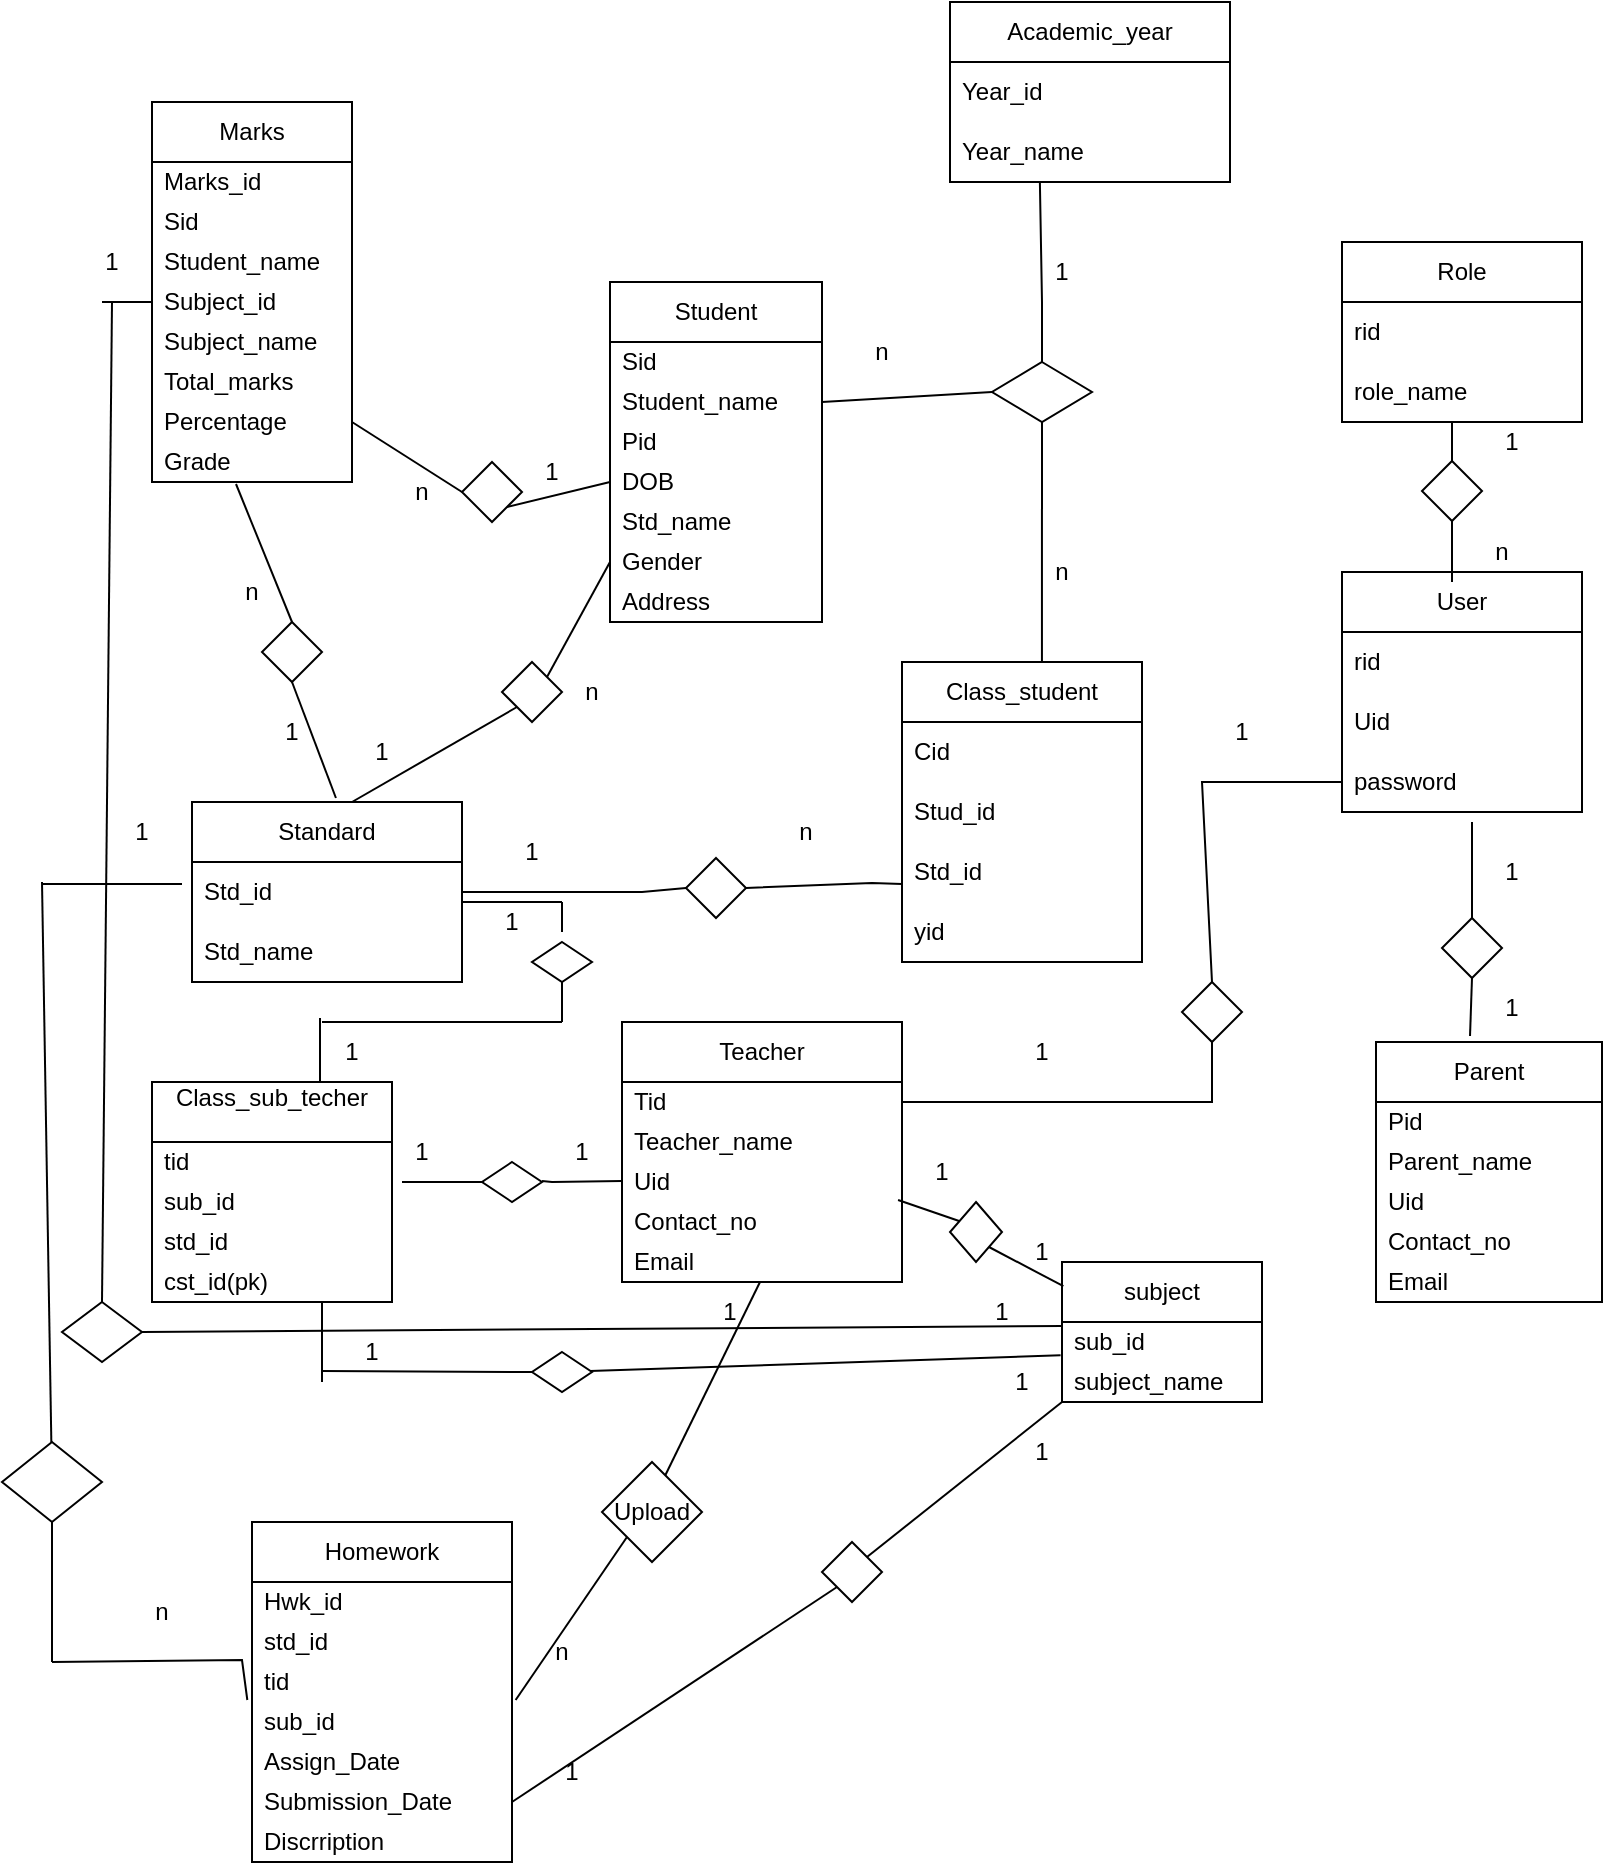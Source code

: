 <mxfile version="24.7.6">
  <diagram name="Page-1" id="x0QRp4DIJdemBc3StU4t">
    <mxGraphModel dx="1067" dy="406" grid="1" gridSize="10" guides="1" tooltips="1" connect="1" arrows="1" fold="1" page="1" pageScale="1" pageWidth="827" pageHeight="1169" math="0" shadow="0">
      <root>
        <mxCell id="0" />
        <mxCell id="1" parent="0" />
        <mxCell id="ZKFe3n1YKYs7lU_j970Y-28" style="edgeStyle=orthogonalEdgeStyle;rounded=0;orthogonalLoop=1;jettySize=auto;html=1;exitX=0;exitY=1;exitDx=0;exitDy=0;entryX=0;entryY=1;entryDx=0;entryDy=0;" parent="1" edge="1">
          <mxGeometry relative="1" as="geometry">
            <mxPoint x="562.5" y="475" as="sourcePoint" />
            <mxPoint x="562.5" y="475" as="targetPoint" />
          </mxGeometry>
        </mxCell>
        <mxCell id="ZKFe3n1YKYs7lU_j970Y-47" value="" style="rhombus;whiteSpace=wrap;html=1;" parent="1" vertex="1">
          <mxGeometry x="230" y="280" width="30" height="30" as="geometry" />
        </mxCell>
        <mxCell id="ZKFe3n1YKYs7lU_j970Y-48" value="" style="endArrow=none;html=1;rounded=0;entryX=1;entryY=1;entryDx=0;entryDy=0;exitX=0;exitY=0.5;exitDx=0;exitDy=0;" parent="1" source="ZKFe3n1YKYs7lU_j970Y-110" target="ZKFe3n1YKYs7lU_j970Y-47" edge="1">
          <mxGeometry width="50" height="50" relative="1" as="geometry">
            <mxPoint x="310" y="300" as="sourcePoint" />
            <mxPoint x="490" y="160" as="targetPoint" />
          </mxGeometry>
        </mxCell>
        <mxCell id="ZKFe3n1YKYs7lU_j970Y-49" value="" style="endArrow=none;html=1;rounded=0;entryX=0;entryY=0.5;entryDx=0;entryDy=0;exitX=1;exitY=0.5;exitDx=0;exitDy=0;" parent="1" source="ZKFe3n1YKYs7lU_j970Y-124" target="ZKFe3n1YKYs7lU_j970Y-47" edge="1">
          <mxGeometry width="50" height="50" relative="1" as="geometry">
            <mxPoint x="180" y="300" as="sourcePoint" />
            <mxPoint x="290" y="315" as="targetPoint" />
          </mxGeometry>
        </mxCell>
        <mxCell id="ZKFe3n1YKYs7lU_j970Y-50" value="" style="rhombus;whiteSpace=wrap;html=1;" parent="1" vertex="1">
          <mxGeometry x="250" y="380" width="30" height="30" as="geometry" />
        </mxCell>
        <mxCell id="ZKFe3n1YKYs7lU_j970Y-51" value="" style="rhombus;whiteSpace=wrap;html=1;" parent="1" vertex="1">
          <mxGeometry x="130" y="360" width="30" height="30" as="geometry" />
        </mxCell>
        <mxCell id="ZKFe3n1YKYs7lU_j970Y-52" value="" style="endArrow=none;html=1;rounded=0;entryX=0;entryY=0.5;entryDx=0;entryDy=0;exitX=1;exitY=0;exitDx=0;exitDy=0;" parent="1" source="ZKFe3n1YKYs7lU_j970Y-50" target="ZKFe3n1YKYs7lU_j970Y-112" edge="1">
          <mxGeometry width="50" height="50" relative="1" as="geometry">
            <mxPoint x="440" y="400" as="sourcePoint" />
            <mxPoint x="350" y="365" as="targetPoint" />
          </mxGeometry>
        </mxCell>
        <mxCell id="ZKFe3n1YKYs7lU_j970Y-53" value="" style="endArrow=none;html=1;rounded=0;entryX=0;entryY=1;entryDx=0;entryDy=0;exitX=0.5;exitY=0;exitDx=0;exitDy=0;" parent="1" target="ZKFe3n1YKYs7lU_j970Y-50" edge="1">
          <mxGeometry width="50" height="50" relative="1" as="geometry">
            <mxPoint x="175" y="450" as="sourcePoint" />
            <mxPoint x="490" y="350" as="targetPoint" />
          </mxGeometry>
        </mxCell>
        <mxCell id="ZKFe3n1YKYs7lU_j970Y-54" value="" style="endArrow=none;html=1;rounded=0;entryX=0.5;entryY=1;entryDx=0;entryDy=0;exitX=0.427;exitY=-0.04;exitDx=0;exitDy=0;exitPerimeter=0;" parent="1" target="ZKFe3n1YKYs7lU_j970Y-51" edge="1">
          <mxGeometry width="50" height="50" relative="1" as="geometry">
            <mxPoint x="166.97" y="448" as="sourcePoint" />
            <mxPoint x="150" y="395" as="targetPoint" />
          </mxGeometry>
        </mxCell>
        <mxCell id="ZKFe3n1YKYs7lU_j970Y-55" value="" style="endArrow=none;html=1;rounded=0;entryX=0.42;entryY=1.05;entryDx=0;entryDy=0;exitX=0.5;exitY=0;exitDx=0;exitDy=0;entryPerimeter=0;" parent="1" source="ZKFe3n1YKYs7lU_j970Y-51" target="ZKFe3n1YKYs7lU_j970Y-125" edge="1">
          <mxGeometry width="50" height="50" relative="1" as="geometry">
            <mxPoint x="440" y="400" as="sourcePoint" />
            <mxPoint x="125" y="320" as="targetPoint" />
          </mxGeometry>
        </mxCell>
        <mxCell id="ZKFe3n1YKYs7lU_j970Y-56" value="" style="rhombus;whiteSpace=wrap;html=1;" parent="1" vertex="1">
          <mxGeometry x="30" y="700" width="40" height="30" as="geometry" />
        </mxCell>
        <mxCell id="ZKFe3n1YKYs7lU_j970Y-57" value="" style="endArrow=none;html=1;rounded=0;exitX=1;exitY=0.5;exitDx=0;exitDy=0;entryX=0;entryY=0.1;entryDx=0;entryDy=0;entryPerimeter=0;" parent="1" source="ZKFe3n1YKYs7lU_j970Y-56" edge="1">
          <mxGeometry width="50" height="50" relative="1" as="geometry">
            <mxPoint x="440" y="680" as="sourcePoint" />
            <mxPoint x="530" y="712" as="targetPoint" />
          </mxGeometry>
        </mxCell>
        <mxCell id="ZKFe3n1YKYs7lU_j970Y-58" value="" style="endArrow=none;html=1;rounded=0;exitX=0.5;exitY=0;exitDx=0;exitDy=0;" parent="1" source="ZKFe3n1YKYs7lU_j970Y-56" edge="1">
          <mxGeometry width="50" height="50" relative="1" as="geometry">
            <mxPoint x="60" y="730" as="sourcePoint" />
            <mxPoint x="55" y="200" as="targetPoint" />
          </mxGeometry>
        </mxCell>
        <mxCell id="ZKFe3n1YKYs7lU_j970Y-60" value="1" style="text;html=1;align=center;verticalAlign=middle;whiteSpace=wrap;rounded=0;" parent="1" vertex="1">
          <mxGeometry x="260" y="270" width="30" height="30" as="geometry" />
        </mxCell>
        <mxCell id="ZKFe3n1YKYs7lU_j970Y-63" value="n" style="text;html=1;align=center;verticalAlign=middle;whiteSpace=wrap;rounded=0;" parent="1" vertex="1">
          <mxGeometry x="180" y="280" width="60" height="30" as="geometry" />
        </mxCell>
        <mxCell id="ZKFe3n1YKYs7lU_j970Y-64" value="1" style="text;html=1;align=center;verticalAlign=middle;whiteSpace=wrap;rounded=0;" parent="1" vertex="1">
          <mxGeometry x="160" y="410" width="60" height="30" as="geometry" />
        </mxCell>
        <mxCell id="ZKFe3n1YKYs7lU_j970Y-65" value="n" style="text;html=1;align=center;verticalAlign=middle;whiteSpace=wrap;rounded=0;" parent="1" vertex="1">
          <mxGeometry x="265" y="380" width="60" height="30" as="geometry" />
        </mxCell>
        <mxCell id="ZKFe3n1YKYs7lU_j970Y-66" value="1" style="text;html=1;align=center;verticalAlign=middle;whiteSpace=wrap;rounded=0;" parent="1" vertex="1">
          <mxGeometry x="115" y="400" width="60" height="30" as="geometry" />
        </mxCell>
        <mxCell id="ZKFe3n1YKYs7lU_j970Y-68" value="n" style="text;html=1;align=center;verticalAlign=middle;whiteSpace=wrap;rounded=0;" parent="1" vertex="1">
          <mxGeometry x="95" y="330" width="60" height="30" as="geometry" />
        </mxCell>
        <mxCell id="ZKFe3n1YKYs7lU_j970Y-69" value="1" style="text;html=1;align=center;verticalAlign=middle;whiteSpace=wrap;rounded=0;" parent="1" vertex="1">
          <mxGeometry x="470" y="690" width="60" height="30" as="geometry" />
        </mxCell>
        <mxCell id="ZKFe3n1YKYs7lU_j970Y-70" value="1" style="text;html=1;align=center;verticalAlign=middle;whiteSpace=wrap;rounded=0;" parent="1" vertex="1">
          <mxGeometry x="40" y="170" width="30" height="20" as="geometry" />
        </mxCell>
        <mxCell id="ZKFe3n1YKYs7lU_j970Y-74" value="subject" style="swimlane;fontStyle=0;childLayout=stackLayout;horizontal=1;startSize=30;horizontalStack=0;resizeParent=1;resizeParentMax=0;resizeLast=0;collapsible=1;marginBottom=0;whiteSpace=wrap;html=1;" parent="1" vertex="1">
          <mxGeometry x="530" y="680" width="100" height="70" as="geometry" />
        </mxCell>
        <mxCell id="ZKFe3n1YKYs7lU_j970Y-75" value="sub_id" style="text;strokeColor=none;fillColor=none;align=left;verticalAlign=middle;spacingLeft=4;spacingRight=4;overflow=hidden;points=[[0,0.5],[1,0.5]];portConstraint=eastwest;rotatable=0;whiteSpace=wrap;html=1;" parent="ZKFe3n1YKYs7lU_j970Y-74" vertex="1">
          <mxGeometry y="30" width="100" height="20" as="geometry" />
        </mxCell>
        <mxCell id="ZKFe3n1YKYs7lU_j970Y-76" value="subject_name" style="text;strokeColor=none;fillColor=none;align=left;verticalAlign=middle;spacingLeft=4;spacingRight=4;overflow=hidden;points=[[0,0.5],[1,0.5]];portConstraint=eastwest;rotatable=0;whiteSpace=wrap;html=1;" parent="ZKFe3n1YKYs7lU_j970Y-74" vertex="1">
          <mxGeometry y="50" width="100" height="20" as="geometry" />
        </mxCell>
        <object label="Parent" Contact_no="" Email="" id="ZKFe3n1YKYs7lU_j970Y-78">
          <mxCell style="swimlane;fontStyle=0;childLayout=stackLayout;horizontal=1;startSize=30;horizontalStack=0;resizeParent=1;resizeParentMax=0;resizeLast=0;collapsible=1;marginBottom=0;whiteSpace=wrap;html=1;" parent="1" vertex="1">
            <mxGeometry x="687" y="570" width="113" height="130" as="geometry">
              <mxRectangle x="687" y="570" width="80" height="30" as="alternateBounds" />
            </mxGeometry>
          </mxCell>
        </object>
        <mxCell id="ZKFe3n1YKYs7lU_j970Y-79" value="Pid" style="text;strokeColor=none;fillColor=none;align=left;verticalAlign=middle;spacingLeft=4;spacingRight=4;overflow=hidden;points=[[0,0.5],[1,0.5]];portConstraint=eastwest;rotatable=0;whiteSpace=wrap;html=1;" parent="ZKFe3n1YKYs7lU_j970Y-78" vertex="1">
          <mxGeometry y="30" width="113" height="20" as="geometry" />
        </mxCell>
        <mxCell id="ZKFe3n1YKYs7lU_j970Y-80" value="Parent_name" style="text;strokeColor=none;fillColor=none;align=left;verticalAlign=middle;spacingLeft=4;spacingRight=4;overflow=hidden;points=[[0,0.5],[1,0.5]];portConstraint=eastwest;rotatable=0;whiteSpace=wrap;html=1;" parent="ZKFe3n1YKYs7lU_j970Y-78" vertex="1">
          <mxGeometry y="50" width="113" height="20" as="geometry" />
        </mxCell>
        <object label="Uid" Email="Email" id="ZKFe3n1YKYs7lU_j970Y-81">
          <mxCell style="text;strokeColor=none;fillColor=none;align=left;verticalAlign=middle;spacingLeft=4;spacingRight=4;overflow=hidden;points=[[0,0.5],[1,0.5]];portConstraint=eastwest;rotatable=0;whiteSpace=wrap;html=1;" parent="ZKFe3n1YKYs7lU_j970Y-78" vertex="1">
            <mxGeometry y="70" width="113" height="20" as="geometry" />
          </mxCell>
        </object>
        <object label="Contact_no" Email="Email" id="ZKFe3n1YKYs7lU_j970Y-82">
          <mxCell style="text;strokeColor=none;fillColor=none;align=left;verticalAlign=middle;spacingLeft=4;spacingRight=4;overflow=hidden;points=[[0,0.5],[1,0.5]];portConstraint=eastwest;rotatable=0;whiteSpace=wrap;html=1;" parent="ZKFe3n1YKYs7lU_j970Y-78" vertex="1">
            <mxGeometry y="90" width="113" height="20" as="geometry" />
          </mxCell>
        </object>
        <object label="Email" Email="Email" id="ZKFe3n1YKYs7lU_j970Y-88">
          <mxCell style="text;strokeColor=none;fillColor=none;align=left;verticalAlign=middle;spacingLeft=4;spacingRight=4;overflow=hidden;points=[[0,0.5],[1,0.5]];portConstraint=eastwest;rotatable=0;whiteSpace=wrap;html=1;" parent="ZKFe3n1YKYs7lU_j970Y-78" vertex="1">
            <mxGeometry y="110" width="113" height="20" as="geometry" />
          </mxCell>
        </object>
        <mxCell id="ZKFe3n1YKYs7lU_j970Y-89" value="Teacher" style="swimlane;fontStyle=0;childLayout=stackLayout;horizontal=1;startSize=30;horizontalStack=0;resizeParent=1;resizeParentMax=0;resizeLast=0;collapsible=1;marginBottom=0;whiteSpace=wrap;html=1;" parent="1" vertex="1">
          <mxGeometry x="310" y="560" width="140" height="130" as="geometry" />
        </mxCell>
        <mxCell id="ZKFe3n1YKYs7lU_j970Y-90" value="Tid" style="text;strokeColor=none;fillColor=none;align=left;verticalAlign=middle;spacingLeft=4;spacingRight=4;overflow=hidden;points=[[0,0.5],[1,0.5]];portConstraint=eastwest;rotatable=0;whiteSpace=wrap;html=1;" parent="ZKFe3n1YKYs7lU_j970Y-89" vertex="1">
          <mxGeometry y="30" width="140" height="20" as="geometry" />
        </mxCell>
        <mxCell id="ZKFe3n1YKYs7lU_j970Y-93" value="Teacher_name" style="text;strokeColor=none;fillColor=none;align=left;verticalAlign=middle;spacingLeft=4;spacingRight=4;overflow=hidden;points=[[0,0.5],[1,0.5]];portConstraint=eastwest;rotatable=0;whiteSpace=wrap;html=1;" parent="ZKFe3n1YKYs7lU_j970Y-89" vertex="1">
          <mxGeometry y="50" width="140" height="20" as="geometry" />
        </mxCell>
        <mxCell id="ZKFe3n1YKYs7lU_j970Y-94" value="Uid" style="text;strokeColor=none;fillColor=none;align=left;verticalAlign=middle;spacingLeft=4;spacingRight=4;overflow=hidden;points=[[0,0.5],[1,0.5]];portConstraint=eastwest;rotatable=0;whiteSpace=wrap;html=1;" parent="ZKFe3n1YKYs7lU_j970Y-89" vertex="1">
          <mxGeometry y="70" width="140" height="20" as="geometry" />
        </mxCell>
        <mxCell id="ZKFe3n1YKYs7lU_j970Y-96" value="Contact_no" style="text;strokeColor=none;fillColor=none;align=left;verticalAlign=middle;spacingLeft=4;spacingRight=4;overflow=hidden;points=[[0,0.5],[1,0.5]];portConstraint=eastwest;rotatable=0;whiteSpace=wrap;html=1;" parent="ZKFe3n1YKYs7lU_j970Y-89" vertex="1">
          <mxGeometry y="90" width="140" height="20" as="geometry" />
        </mxCell>
        <mxCell id="ZKFe3n1YKYs7lU_j970Y-97" value="Email" style="text;strokeColor=none;fillColor=none;align=left;verticalAlign=middle;spacingLeft=4;spacingRight=4;overflow=hidden;points=[[0,0.5],[1,0.5]];portConstraint=eastwest;rotatable=0;whiteSpace=wrap;html=1;" parent="ZKFe3n1YKYs7lU_j970Y-89" vertex="1">
          <mxGeometry y="110" width="140" height="20" as="geometry" />
        </mxCell>
        <mxCell id="ZKFe3n1YKYs7lU_j970Y-98" value="Standard" style="swimlane;fontStyle=0;childLayout=stackLayout;horizontal=1;startSize=30;horizontalStack=0;resizeParent=1;resizeParentMax=0;resizeLast=0;collapsible=1;marginBottom=0;whiteSpace=wrap;html=1;" parent="1" vertex="1">
          <mxGeometry x="95" y="450" width="135" height="90" as="geometry" />
        </mxCell>
        <mxCell id="ZKFe3n1YKYs7lU_j970Y-99" value="Std_id" style="text;strokeColor=none;fillColor=none;align=left;verticalAlign=middle;spacingLeft=4;spacingRight=4;overflow=hidden;points=[[0,0.5],[1,0.5]];portConstraint=eastwest;rotatable=0;whiteSpace=wrap;html=1;" parent="ZKFe3n1YKYs7lU_j970Y-98" vertex="1">
          <mxGeometry y="30" width="135" height="30" as="geometry" />
        </mxCell>
        <mxCell id="1aHiVyDXbqrg3CbOcJVd-1" value="Std_name" style="text;strokeColor=none;fillColor=none;align=left;verticalAlign=middle;spacingLeft=4;spacingRight=4;overflow=hidden;points=[[0,0.5],[1,0.5]];portConstraint=eastwest;rotatable=0;whiteSpace=wrap;html=1;" parent="ZKFe3n1YKYs7lU_j970Y-98" vertex="1">
          <mxGeometry y="60" width="135" height="30" as="geometry" />
        </mxCell>
        <mxCell id="ZKFe3n1YKYs7lU_j970Y-102" value="Student" style="swimlane;fontStyle=0;childLayout=stackLayout;horizontal=1;startSize=30;horizontalStack=0;resizeParent=1;resizeParentMax=0;resizeLast=0;collapsible=1;marginBottom=0;whiteSpace=wrap;html=1;" parent="1" vertex="1">
          <mxGeometry x="304" y="190" width="106" height="170" as="geometry">
            <mxRectangle x="334" y="190" width="80" height="30" as="alternateBounds" />
          </mxGeometry>
        </mxCell>
        <mxCell id="ZKFe3n1YKYs7lU_j970Y-103" value="Sid" style="text;strokeColor=none;fillColor=none;align=left;verticalAlign=middle;spacingLeft=4;spacingRight=4;overflow=hidden;points=[[0,0.5],[1,0.5]];portConstraint=eastwest;rotatable=0;whiteSpace=wrap;html=1;" parent="ZKFe3n1YKYs7lU_j970Y-102" vertex="1">
          <mxGeometry y="30" width="106" height="20" as="geometry" />
        </mxCell>
        <mxCell id="ZKFe3n1YKYs7lU_j970Y-104" value="Student_name" style="text;strokeColor=none;fillColor=none;align=left;verticalAlign=middle;spacingLeft=4;spacingRight=4;overflow=hidden;points=[[0,0.5],[1,0.5]];portConstraint=eastwest;rotatable=0;whiteSpace=wrap;html=1;" parent="ZKFe3n1YKYs7lU_j970Y-102" vertex="1">
          <mxGeometry y="50" width="106" height="20" as="geometry" />
        </mxCell>
        <mxCell id="ZKFe3n1YKYs7lU_j970Y-105" value="Pid" style="text;strokeColor=none;fillColor=none;align=left;verticalAlign=middle;spacingLeft=4;spacingRight=4;overflow=hidden;points=[[0,0.5],[1,0.5]];portConstraint=eastwest;rotatable=0;whiteSpace=wrap;html=1;" parent="ZKFe3n1YKYs7lU_j970Y-102" vertex="1">
          <mxGeometry y="70" width="106" height="20" as="geometry" />
        </mxCell>
        <mxCell id="ZKFe3n1YKYs7lU_j970Y-110" value="DOB" style="text;strokeColor=none;fillColor=none;align=left;verticalAlign=middle;spacingLeft=4;spacingRight=4;overflow=hidden;points=[[0,0.5],[1,0.5]];portConstraint=eastwest;rotatable=0;whiteSpace=wrap;html=1;" parent="ZKFe3n1YKYs7lU_j970Y-102" vertex="1">
          <mxGeometry y="90" width="106" height="20" as="geometry" />
        </mxCell>
        <mxCell id="ZKFe3n1YKYs7lU_j970Y-111" value="Std_name" style="text;strokeColor=none;fillColor=none;align=left;verticalAlign=middle;spacingLeft=4;spacingRight=4;overflow=hidden;points=[[0,0.5],[1,0.5]];portConstraint=eastwest;rotatable=0;whiteSpace=wrap;html=1;" parent="ZKFe3n1YKYs7lU_j970Y-102" vertex="1">
          <mxGeometry y="110" width="106" height="20" as="geometry" />
        </mxCell>
        <mxCell id="ZKFe3n1YKYs7lU_j970Y-112" value="Gender" style="text;strokeColor=none;fillColor=none;align=left;verticalAlign=middle;spacingLeft=4;spacingRight=4;overflow=hidden;points=[[0,0.5],[1,0.5]];portConstraint=eastwest;rotatable=0;whiteSpace=wrap;html=1;" parent="ZKFe3n1YKYs7lU_j970Y-102" vertex="1">
          <mxGeometry y="130" width="106" height="20" as="geometry" />
        </mxCell>
        <mxCell id="ZKFe3n1YKYs7lU_j970Y-113" value="Address" style="text;strokeColor=none;fillColor=none;align=left;verticalAlign=middle;spacingLeft=4;spacingRight=4;overflow=hidden;points=[[0,0.5],[1,0.5]];portConstraint=eastwest;rotatable=0;whiteSpace=wrap;html=1;" parent="ZKFe3n1YKYs7lU_j970Y-102" vertex="1">
          <mxGeometry y="150" width="106" height="20" as="geometry" />
        </mxCell>
        <mxCell id="ZKFe3n1YKYs7lU_j970Y-117" value="Marks" style="swimlane;fontStyle=0;childLayout=stackLayout;horizontal=1;startSize=30;horizontalStack=0;resizeParent=1;resizeParentMax=0;resizeLast=0;collapsible=1;marginBottom=0;whiteSpace=wrap;html=1;" parent="1" vertex="1">
          <mxGeometry x="75" y="100" width="100" height="190" as="geometry" />
        </mxCell>
        <mxCell id="ZKFe3n1YKYs7lU_j970Y-126" value="Marks_id" style="text;strokeColor=none;fillColor=none;align=left;verticalAlign=middle;spacingLeft=4;spacingRight=4;overflow=hidden;points=[[0,0.5],[1,0.5]];portConstraint=eastwest;rotatable=0;whiteSpace=wrap;html=1;" parent="ZKFe3n1YKYs7lU_j970Y-117" vertex="1">
          <mxGeometry y="30" width="100" height="20" as="geometry" />
        </mxCell>
        <mxCell id="ZKFe3n1YKYs7lU_j970Y-119" value="Sid" style="text;strokeColor=none;fillColor=none;align=left;verticalAlign=middle;spacingLeft=4;spacingRight=4;overflow=hidden;points=[[0,0.5],[1,0.5]];portConstraint=eastwest;rotatable=0;whiteSpace=wrap;html=1;" parent="ZKFe3n1YKYs7lU_j970Y-117" vertex="1">
          <mxGeometry y="50" width="100" height="20" as="geometry" />
        </mxCell>
        <mxCell id="ZKFe3n1YKYs7lU_j970Y-120" value="Student_name" style="text;strokeColor=none;fillColor=none;align=left;verticalAlign=middle;spacingLeft=4;spacingRight=4;overflow=hidden;points=[[0,0.5],[1,0.5]];portConstraint=eastwest;rotatable=0;whiteSpace=wrap;html=1;" parent="ZKFe3n1YKYs7lU_j970Y-117" vertex="1">
          <mxGeometry y="70" width="100" height="20" as="geometry" />
        </mxCell>
        <mxCell id="ZKFe3n1YKYs7lU_j970Y-121" value="Subject_id" style="text;strokeColor=none;fillColor=none;align=left;verticalAlign=middle;spacingLeft=4;spacingRight=4;overflow=hidden;points=[[0,0.5],[1,0.5]];portConstraint=eastwest;rotatable=0;whiteSpace=wrap;html=1;" parent="ZKFe3n1YKYs7lU_j970Y-117" vertex="1">
          <mxGeometry y="90" width="100" height="20" as="geometry" />
        </mxCell>
        <mxCell id="ZKFe3n1YKYs7lU_j970Y-122" value="Subject_name" style="text;strokeColor=none;fillColor=none;align=left;verticalAlign=middle;spacingLeft=4;spacingRight=4;overflow=hidden;points=[[0,0.5],[1,0.5]];portConstraint=eastwest;rotatable=0;whiteSpace=wrap;html=1;" parent="ZKFe3n1YKYs7lU_j970Y-117" vertex="1">
          <mxGeometry y="110" width="100" height="20" as="geometry" />
        </mxCell>
        <mxCell id="ZKFe3n1YKYs7lU_j970Y-123" value="Total_marks" style="text;strokeColor=none;fillColor=none;align=left;verticalAlign=middle;spacingLeft=4;spacingRight=4;overflow=hidden;points=[[0,0.5],[1,0.5]];portConstraint=eastwest;rotatable=0;whiteSpace=wrap;html=1;" parent="ZKFe3n1YKYs7lU_j970Y-117" vertex="1">
          <mxGeometry y="130" width="100" height="20" as="geometry" />
        </mxCell>
        <mxCell id="ZKFe3n1YKYs7lU_j970Y-124" value="Percentage" style="text;strokeColor=none;fillColor=none;align=left;verticalAlign=middle;spacingLeft=4;spacingRight=4;overflow=hidden;points=[[0,0.5],[1,0.5]];portConstraint=eastwest;rotatable=0;whiteSpace=wrap;html=1;" parent="ZKFe3n1YKYs7lU_j970Y-117" vertex="1">
          <mxGeometry y="150" width="100" height="20" as="geometry" />
        </mxCell>
        <mxCell id="ZKFe3n1YKYs7lU_j970Y-125" value="Grade" style="text;strokeColor=none;fillColor=none;align=left;verticalAlign=middle;spacingLeft=4;spacingRight=4;overflow=hidden;points=[[0,0.5],[1,0.5]];portConstraint=eastwest;rotatable=0;whiteSpace=wrap;html=1;" parent="ZKFe3n1YKYs7lU_j970Y-117" vertex="1">
          <mxGeometry y="170" width="100" height="20" as="geometry" />
        </mxCell>
        <mxCell id="ZKFe3n1YKYs7lU_j970Y-130" value="" style="endArrow=none;html=1;rounded=0;entryX=0;entryY=0.5;entryDx=0;entryDy=0;" parent="1" target="ZKFe3n1YKYs7lU_j970Y-121" edge="1">
          <mxGeometry width="50" height="50" relative="1" as="geometry">
            <mxPoint x="50" y="200" as="sourcePoint" />
            <mxPoint x="75" y="195" as="targetPoint" />
          </mxGeometry>
        </mxCell>
        <mxCell id="ZKFe3n1YKYs7lU_j970Y-131" value="Class_sub_techer&lt;div&gt;&lt;br&gt;&lt;/div&gt;" style="swimlane;fontStyle=0;childLayout=stackLayout;horizontal=1;startSize=30;horizontalStack=0;resizeParent=1;resizeParentMax=0;resizeLast=0;collapsible=1;marginBottom=0;whiteSpace=wrap;html=1;" parent="1" vertex="1">
          <mxGeometry x="75" y="590" width="120" height="110" as="geometry" />
        </mxCell>
        <mxCell id="ZKFe3n1YKYs7lU_j970Y-132" value="tid" style="text;strokeColor=none;fillColor=none;align=left;verticalAlign=middle;spacingLeft=4;spacingRight=4;overflow=hidden;points=[[0,0.5],[1,0.5]];portConstraint=eastwest;rotatable=0;whiteSpace=wrap;html=1;" parent="ZKFe3n1YKYs7lU_j970Y-131" vertex="1">
          <mxGeometry y="30" width="120" height="20" as="geometry" />
        </mxCell>
        <mxCell id="ZKFe3n1YKYs7lU_j970Y-133" value="sub_id" style="text;strokeColor=none;fillColor=none;align=left;verticalAlign=middle;spacingLeft=4;spacingRight=4;overflow=hidden;points=[[0,0.5],[1,0.5]];portConstraint=eastwest;rotatable=0;whiteSpace=wrap;html=1;" parent="ZKFe3n1YKYs7lU_j970Y-131" vertex="1">
          <mxGeometry y="50" width="120" height="20" as="geometry" />
        </mxCell>
        <mxCell id="ZKFe3n1YKYs7lU_j970Y-134" value="std_id" style="text;strokeColor=none;fillColor=none;align=left;verticalAlign=middle;spacingLeft=4;spacingRight=4;overflow=hidden;points=[[0,0.5],[1,0.5]];portConstraint=eastwest;rotatable=0;whiteSpace=wrap;html=1;" parent="ZKFe3n1YKYs7lU_j970Y-131" vertex="1">
          <mxGeometry y="70" width="120" height="20" as="geometry" />
        </mxCell>
        <mxCell id="1aHiVyDXbqrg3CbOcJVd-38" value="cst_id(pk)" style="text;strokeColor=none;fillColor=none;align=left;verticalAlign=middle;spacingLeft=4;spacingRight=4;overflow=hidden;points=[[0,0.5],[1,0.5]];portConstraint=eastwest;rotatable=0;whiteSpace=wrap;html=1;" parent="ZKFe3n1YKYs7lU_j970Y-131" vertex="1">
          <mxGeometry y="90" width="120" height="20" as="geometry" />
        </mxCell>
        <mxCell id="ZKFe3n1YKYs7lU_j970Y-140" value="" style="rhombus;whiteSpace=wrap;html=1;" parent="1" vertex="1">
          <mxGeometry x="265" y="520" width="30" height="20" as="geometry" />
        </mxCell>
        <mxCell id="ZKFe3n1YKYs7lU_j970Y-142" value="" style="endArrow=none;html=1;rounded=0;entryX=0.457;entryY=1.1;entryDx=0;entryDy=0;entryPerimeter=0;exitX=0.7;exitY=0;exitDx=0;exitDy=0;exitPerimeter=0;" parent="1" source="ZKFe3n1YKYs7lU_j970Y-131" edge="1">
          <mxGeometry width="50" height="50" relative="1" as="geometry">
            <mxPoint x="159" y="585" as="sourcePoint" />
            <mxPoint x="159" y="558" as="targetPoint" />
          </mxGeometry>
        </mxCell>
        <mxCell id="ZKFe3n1YKYs7lU_j970Y-143" value="" style="endArrow=none;html=1;rounded=0;" parent="1" edge="1">
          <mxGeometry width="50" height="50" relative="1" as="geometry">
            <mxPoint x="200" y="640" as="sourcePoint" />
            <mxPoint x="240" y="640" as="targetPoint" />
          </mxGeometry>
        </mxCell>
        <mxCell id="ZKFe3n1YKYs7lU_j970Y-144" value="" style="rhombus;whiteSpace=wrap;html=1;" parent="1" vertex="1">
          <mxGeometry x="240" y="630" width="30" height="20" as="geometry" />
        </mxCell>
        <mxCell id="ZKFe3n1YKYs7lU_j970Y-145" value="" style="endArrow=none;html=1;rounded=0;" parent="1" edge="1">
          <mxGeometry width="50" height="50" relative="1" as="geometry">
            <mxPoint x="270" y="639.5" as="sourcePoint" />
            <mxPoint x="310" y="639.5" as="targetPoint" />
            <Array as="points">
              <mxPoint x="275" y="640" />
            </Array>
          </mxGeometry>
        </mxCell>
        <mxCell id="ZKFe3n1YKYs7lU_j970Y-146" value="" style="endArrow=none;html=1;rounded=0;" parent="1" edge="1">
          <mxGeometry width="50" height="50" relative="1" as="geometry">
            <mxPoint x="160" y="700" as="sourcePoint" />
            <mxPoint x="160" y="740" as="targetPoint" />
          </mxGeometry>
        </mxCell>
        <mxCell id="ZKFe3n1YKYs7lU_j970Y-147" value="" style="rhombus;whiteSpace=wrap;html=1;" parent="1" vertex="1">
          <mxGeometry x="265" y="725" width="30" height="20" as="geometry" />
        </mxCell>
        <mxCell id="ZKFe3n1YKYs7lU_j970Y-149" value="" style="endArrow=none;html=1;rounded=0;entryX=0;entryY=0.5;entryDx=0;entryDy=0;" parent="1" target="ZKFe3n1YKYs7lU_j970Y-147" edge="1">
          <mxGeometry width="50" height="50" relative="1" as="geometry">
            <mxPoint x="160" y="734.5" as="sourcePoint" />
            <mxPoint x="200" y="734.5" as="targetPoint" />
          </mxGeometry>
        </mxCell>
        <mxCell id="ZKFe3n1YKYs7lU_j970Y-150" value="" style="endArrow=none;html=1;rounded=0;entryX=-0.007;entryY=0.833;entryDx=0;entryDy=0;entryPerimeter=0;" parent="1" edge="1">
          <mxGeometry width="50" height="50" relative="1" as="geometry">
            <mxPoint x="294" y="734.5" as="sourcePoint" />
            <mxPoint x="529.3" y="726.66" as="targetPoint" />
            <Array as="points" />
          </mxGeometry>
        </mxCell>
        <mxCell id="ZKFe3n1YKYs7lU_j970Y-152" value="1" style="text;html=1;align=center;verticalAlign=middle;whiteSpace=wrap;rounded=0;" parent="1" vertex="1">
          <mxGeometry x="480" y="725" width="60" height="30" as="geometry" />
        </mxCell>
        <mxCell id="ZKFe3n1YKYs7lU_j970Y-153" value="1" style="text;html=1;align=center;verticalAlign=middle;whiteSpace=wrap;rounded=0;" parent="1" vertex="1">
          <mxGeometry x="155" y="710" width="60" height="30" as="geometry" />
        </mxCell>
        <mxCell id="ZKFe3n1YKYs7lU_j970Y-154" value="1" style="text;html=1;align=center;verticalAlign=middle;whiteSpace=wrap;rounded=0;" parent="1" vertex="1">
          <mxGeometry x="180" y="610" width="60" height="30" as="geometry" />
        </mxCell>
        <mxCell id="ZKFe3n1YKYs7lU_j970Y-155" value="1" style="text;html=1;align=center;verticalAlign=middle;whiteSpace=wrap;rounded=0;" parent="1" vertex="1">
          <mxGeometry x="260" y="610" width="60" height="30" as="geometry" />
        </mxCell>
        <mxCell id="ZKFe3n1YKYs7lU_j970Y-157" value="1" style="text;html=1;align=center;verticalAlign=middle;whiteSpace=wrap;rounded=0;" parent="1" vertex="1">
          <mxGeometry x="145" y="560" width="60" height="30" as="geometry" />
        </mxCell>
        <mxCell id="ZKFe3n1YKYs7lU_j970Y-158" value="" style="endArrow=none;html=1;rounded=0;exitX=0.986;exitY=-0.05;exitDx=0;exitDy=0;exitPerimeter=0;" parent="1" source="ZKFe3n1YKYs7lU_j970Y-96" edge="1">
          <mxGeometry width="50" height="50" relative="1" as="geometry">
            <mxPoint x="450" y="634.5" as="sourcePoint" />
            <mxPoint x="480" y="660" as="targetPoint" />
          </mxGeometry>
        </mxCell>
        <mxCell id="ZKFe3n1YKYs7lU_j970Y-159" value="" style="rhombus;whiteSpace=wrap;html=1;" parent="1" vertex="1">
          <mxGeometry x="474" y="650" width="26" height="30" as="geometry" />
        </mxCell>
        <mxCell id="ZKFe3n1YKYs7lU_j970Y-161" value="" style="endArrow=none;html=1;rounded=0;entryX=0.007;entryY=0.173;entryDx=0;entryDy=0;entryPerimeter=0;exitX=1;exitY=1;exitDx=0;exitDy=0;" parent="1" source="ZKFe3n1YKYs7lU_j970Y-159" target="ZKFe3n1YKYs7lU_j970Y-74" edge="1">
          <mxGeometry width="50" height="50" relative="1" as="geometry">
            <mxPoint x="420" y="720" as="sourcePoint" />
            <mxPoint x="450" y="690" as="targetPoint" />
          </mxGeometry>
        </mxCell>
        <mxCell id="ZKFe3n1YKYs7lU_j970Y-162" value="1" style="text;html=1;align=center;verticalAlign=middle;whiteSpace=wrap;rounded=0;" parent="1" vertex="1">
          <mxGeometry x="490" y="660" width="60" height="30" as="geometry" />
        </mxCell>
        <mxCell id="ZKFe3n1YKYs7lU_j970Y-163" value="1" style="text;html=1;align=center;verticalAlign=middle;whiteSpace=wrap;rounded=0;" parent="1" vertex="1">
          <mxGeometry x="440" y="620" width="60" height="30" as="geometry" />
        </mxCell>
        <mxCell id="ZKFe3n1YKYs7lU_j970Y-164" value="Homework" style="swimlane;fontStyle=0;childLayout=stackLayout;horizontal=1;startSize=30;horizontalStack=0;resizeParent=1;resizeParentMax=0;resizeLast=0;collapsible=1;marginBottom=0;whiteSpace=wrap;html=1;" parent="1" vertex="1">
          <mxGeometry x="125" y="810" width="130" height="170" as="geometry" />
        </mxCell>
        <mxCell id="ZKFe3n1YKYs7lU_j970Y-165" value="Hwk_id" style="text;strokeColor=none;fillColor=none;align=left;verticalAlign=middle;spacingLeft=4;spacingRight=4;overflow=hidden;points=[[0,0.5],[1,0.5]];portConstraint=eastwest;rotatable=0;whiteSpace=wrap;html=1;" parent="ZKFe3n1YKYs7lU_j970Y-164" vertex="1">
          <mxGeometry y="30" width="130" height="20" as="geometry" />
        </mxCell>
        <mxCell id="3klAnZMs2k6qc4zk0Dua-7" value="std_id" style="text;strokeColor=none;fillColor=none;align=left;verticalAlign=middle;spacingLeft=4;spacingRight=4;overflow=hidden;points=[[0,0.5],[1,0.5]];portConstraint=eastwest;rotatable=0;whiteSpace=wrap;html=1;" parent="ZKFe3n1YKYs7lU_j970Y-164" vertex="1">
          <mxGeometry y="50" width="130" height="20" as="geometry" />
        </mxCell>
        <mxCell id="ZKFe3n1YKYs7lU_j970Y-166" value="tid" style="text;strokeColor=none;fillColor=none;align=left;verticalAlign=middle;spacingLeft=4;spacingRight=4;overflow=hidden;points=[[0,0.5],[1,0.5]];portConstraint=eastwest;rotatable=0;whiteSpace=wrap;html=1;" parent="ZKFe3n1YKYs7lU_j970Y-164" vertex="1">
          <mxGeometry y="70" width="130" height="20" as="geometry" />
        </mxCell>
        <mxCell id="ZKFe3n1YKYs7lU_j970Y-167" value="sub_id" style="text;strokeColor=none;fillColor=none;align=left;verticalAlign=middle;spacingLeft=4;spacingRight=4;overflow=hidden;points=[[0,0.5],[1,0.5]];portConstraint=eastwest;rotatable=0;whiteSpace=wrap;html=1;" parent="ZKFe3n1YKYs7lU_j970Y-164" vertex="1">
          <mxGeometry y="90" width="130" height="20" as="geometry" />
        </mxCell>
        <mxCell id="ZKFe3n1YKYs7lU_j970Y-168" value="Assign_Date" style="text;strokeColor=none;fillColor=none;align=left;verticalAlign=middle;spacingLeft=4;spacingRight=4;overflow=hidden;points=[[0,0.5],[1,0.5]];portConstraint=eastwest;rotatable=0;whiteSpace=wrap;html=1;" parent="ZKFe3n1YKYs7lU_j970Y-164" vertex="1">
          <mxGeometry y="110" width="130" height="20" as="geometry" />
        </mxCell>
        <mxCell id="ZKFe3n1YKYs7lU_j970Y-174" value="Submission_Date" style="text;strokeColor=none;fillColor=none;align=left;verticalAlign=middle;spacingLeft=4;spacingRight=4;overflow=hidden;points=[[0,0.5],[1,0.5]];portConstraint=eastwest;rotatable=0;whiteSpace=wrap;html=1;" parent="ZKFe3n1YKYs7lU_j970Y-164" vertex="1">
          <mxGeometry y="130" width="130" height="20" as="geometry" />
        </mxCell>
        <mxCell id="ZKFe3n1YKYs7lU_j970Y-175" value="Discrription" style="text;strokeColor=none;fillColor=none;align=left;verticalAlign=middle;spacingLeft=4;spacingRight=4;overflow=hidden;points=[[0,0.5],[1,0.5]];portConstraint=eastwest;rotatable=0;whiteSpace=wrap;html=1;" parent="ZKFe3n1YKYs7lU_j970Y-164" vertex="1">
          <mxGeometry y="150" width="130" height="20" as="geometry" />
        </mxCell>
        <mxCell id="ZKFe3n1YKYs7lU_j970Y-176" value="" style="endArrow=none;html=1;rounded=0;exitX=1;exitY=0.5;exitDx=0;exitDy=0;entryX=0;entryY=1;entryDx=0;entryDy=0;" parent="1" source="ZKFe3n1YKYs7lU_j970Y-174" target="ZKFe3n1YKYs7lU_j970Y-177" edge="1">
          <mxGeometry width="50" height="50" relative="1" as="geometry">
            <mxPoint x="370" y="860" as="sourcePoint" />
            <mxPoint x="400" y="840" as="targetPoint" />
          </mxGeometry>
        </mxCell>
        <mxCell id="ZKFe3n1YKYs7lU_j970Y-177" value="" style="rhombus;whiteSpace=wrap;html=1;direction=east;" parent="1" vertex="1">
          <mxGeometry x="410" y="820" width="30" height="30" as="geometry" />
        </mxCell>
        <mxCell id="ZKFe3n1YKYs7lU_j970Y-178" value="" style="endArrow=none;html=1;rounded=0;exitX=1;exitY=0;exitDx=0;exitDy=0;" parent="1" source="ZKFe3n1YKYs7lU_j970Y-177" edge="1">
          <mxGeometry width="50" height="50" relative="1" as="geometry">
            <mxPoint x="440" y="830" as="sourcePoint" />
            <mxPoint x="530" y="750" as="targetPoint" />
          </mxGeometry>
        </mxCell>
        <mxCell id="ZKFe3n1YKYs7lU_j970Y-179" value="1" style="text;html=1;align=center;verticalAlign=middle;whiteSpace=wrap;rounded=0;" parent="1" vertex="1">
          <mxGeometry x="490" y="760" width="60" height="30" as="geometry" />
        </mxCell>
        <mxCell id="ZKFe3n1YKYs7lU_j970Y-180" value="1" style="text;html=1;align=center;verticalAlign=middle;whiteSpace=wrap;rounded=0;" parent="1" vertex="1">
          <mxGeometry x="255" y="920" width="60" height="30" as="geometry" />
        </mxCell>
        <mxCell id="ZKFe3n1YKYs7lU_j970Y-181" value="" style="endArrow=none;html=1;rounded=0;entryX=0.75;entryY=0;entryDx=0;entryDy=0;exitX=0.6;exitY=0.2;exitDx=0;exitDy=0;exitPerimeter=0;" parent="1" source="ZKFe3n1YKYs7lU_j970Y-182" target="ZKFe3n1YKYs7lU_j970Y-197" edge="1">
          <mxGeometry width="50" height="50" relative="1" as="geometry">
            <mxPoint x="340" y="790" as="sourcePoint" />
            <mxPoint x="420" y="770" as="targetPoint" />
          </mxGeometry>
        </mxCell>
        <mxCell id="ZKFe3n1YKYs7lU_j970Y-182" value="Upload" style="rhombus;whiteSpace=wrap;html=1;direction=east;" parent="1" vertex="1">
          <mxGeometry x="300" y="780" width="50" height="50" as="geometry" />
        </mxCell>
        <mxCell id="ZKFe3n1YKYs7lU_j970Y-185" value="" style="endArrow=none;html=1;rounded=0;exitX=1.014;exitY=-0.05;exitDx=0;exitDy=0;exitPerimeter=0;entryX=0;entryY=1;entryDx=0;entryDy=0;" parent="1" source="ZKFe3n1YKYs7lU_j970Y-167" target="ZKFe3n1YKYs7lU_j970Y-182" edge="1">
          <mxGeometry width="50" height="50" relative="1" as="geometry">
            <mxPoint x="370" y="820" as="sourcePoint" />
            <mxPoint x="420" y="770" as="targetPoint" />
          </mxGeometry>
        </mxCell>
        <mxCell id="ZKFe3n1YKYs7lU_j970Y-189" value="" style="endArrow=none;html=1;rounded=0;" parent="1" source="ZKFe3n1YKYs7lU_j970Y-192" edge="1">
          <mxGeometry width="50" height="50" relative="1" as="geometry">
            <mxPoint x="20" y="880" as="sourcePoint" />
            <mxPoint x="20" y="490" as="targetPoint" />
          </mxGeometry>
        </mxCell>
        <mxCell id="ZKFe3n1YKYs7lU_j970Y-190" value="" style="endArrow=none;html=1;rounded=0;" parent="1" edge="1">
          <mxGeometry width="50" height="50" relative="1" as="geometry">
            <mxPoint x="20" y="491" as="sourcePoint" />
            <mxPoint x="90" y="491" as="targetPoint" />
          </mxGeometry>
        </mxCell>
        <mxCell id="ZKFe3n1YKYs7lU_j970Y-191" value="" style="endArrow=none;html=1;rounded=0;entryX=-0.018;entryY=-0.05;entryDx=0;entryDy=0;entryPerimeter=0;" parent="1" target="ZKFe3n1YKYs7lU_j970Y-167" edge="1">
          <mxGeometry width="50" height="50" relative="1" as="geometry">
            <mxPoint x="25" y="880" as="sourcePoint" />
            <mxPoint x="95" y="880" as="targetPoint" />
            <Array as="points">
              <mxPoint x="120" y="879" />
            </Array>
          </mxGeometry>
        </mxCell>
        <mxCell id="ZKFe3n1YKYs7lU_j970Y-193" value="" style="endArrow=none;html=1;rounded=0;" parent="1" target="ZKFe3n1YKYs7lU_j970Y-192" edge="1">
          <mxGeometry width="50" height="50" relative="1" as="geometry">
            <mxPoint x="25" y="880" as="sourcePoint" />
            <mxPoint x="20" y="490" as="targetPoint" />
          </mxGeometry>
        </mxCell>
        <mxCell id="ZKFe3n1YKYs7lU_j970Y-192" value="" style="rhombus;whiteSpace=wrap;html=1;" parent="1" vertex="1">
          <mxGeometry y="770" width="50" height="40" as="geometry" />
        </mxCell>
        <mxCell id="ZKFe3n1YKYs7lU_j970Y-194" value="n" style="text;html=1;align=center;verticalAlign=middle;whiteSpace=wrap;rounded=0;" parent="1" vertex="1">
          <mxGeometry x="50" y="840" width="60" height="30" as="geometry" />
        </mxCell>
        <mxCell id="ZKFe3n1YKYs7lU_j970Y-195" value="1" style="text;html=1;align=center;verticalAlign=middle;whiteSpace=wrap;rounded=0;" parent="1" vertex="1">
          <mxGeometry x="50" y="450" width="40" height="30" as="geometry" />
        </mxCell>
        <mxCell id="ZKFe3n1YKYs7lU_j970Y-196" value="n" style="text;html=1;align=center;verticalAlign=middle;whiteSpace=wrap;rounded=0;" parent="1" vertex="1">
          <mxGeometry x="250" y="860" width="60" height="30" as="geometry" />
        </mxCell>
        <mxCell id="ZKFe3n1YKYs7lU_j970Y-197" value="1" style="text;html=1;align=center;verticalAlign=middle;whiteSpace=wrap;rounded=0;" parent="1" vertex="1">
          <mxGeometry x="334" y="690" width="60" height="30" as="geometry" />
        </mxCell>
        <mxCell id="1aHiVyDXbqrg3CbOcJVd-3" value="" style="endArrow=none;html=1;rounded=0;exitX=0.25;exitY=0;exitDx=0;exitDy=0;" parent="1" source="ZKFe3n1YKYs7lU_j970Y-157" edge="1">
          <mxGeometry width="50" height="50" relative="1" as="geometry">
            <mxPoint x="530" y="600" as="sourcePoint" />
            <mxPoint x="280" y="560" as="targetPoint" />
          </mxGeometry>
        </mxCell>
        <mxCell id="1aHiVyDXbqrg3CbOcJVd-4" value="" style="endArrow=none;html=1;rounded=0;" parent="1" target="ZKFe3n1YKYs7lU_j970Y-140" edge="1">
          <mxGeometry width="50" height="50" relative="1" as="geometry">
            <mxPoint x="280" y="560" as="sourcePoint" />
            <mxPoint x="290" y="545" as="targetPoint" />
          </mxGeometry>
        </mxCell>
        <mxCell id="1aHiVyDXbqrg3CbOcJVd-5" value="" style="endArrow=none;html=1;rounded=0;" parent="1" edge="1">
          <mxGeometry width="50" height="50" relative="1" as="geometry">
            <mxPoint x="230" y="500" as="sourcePoint" />
            <mxPoint x="280" y="500" as="targetPoint" />
          </mxGeometry>
        </mxCell>
        <mxCell id="1aHiVyDXbqrg3CbOcJVd-6" value="" style="endArrow=none;html=1;rounded=0;" parent="1" edge="1">
          <mxGeometry width="50" height="50" relative="1" as="geometry">
            <mxPoint x="280" y="515" as="sourcePoint" />
            <mxPoint x="280" y="500" as="targetPoint" />
          </mxGeometry>
        </mxCell>
        <mxCell id="1aHiVyDXbqrg3CbOcJVd-9" value="1" style="text;html=1;align=center;verticalAlign=middle;whiteSpace=wrap;rounded=0;" parent="1" vertex="1">
          <mxGeometry x="240" y="500" width="30" height="20" as="geometry" />
        </mxCell>
        <mxCell id="zqcoATfCuCq0uivC15yn-2" value="User" style="swimlane;fontStyle=0;childLayout=stackLayout;horizontal=1;startSize=30;horizontalStack=0;resizeParent=1;resizeParentMax=0;resizeLast=0;collapsible=1;marginBottom=0;whiteSpace=wrap;html=1;" vertex="1" parent="1">
          <mxGeometry x="670" y="335" width="120" height="120" as="geometry" />
        </mxCell>
        <mxCell id="zqcoATfCuCq0uivC15yn-3" value="rid" style="text;strokeColor=none;fillColor=none;align=left;verticalAlign=middle;spacingLeft=4;spacingRight=4;overflow=hidden;points=[[0,0.5],[1,0.5]];portConstraint=eastwest;rotatable=0;whiteSpace=wrap;html=1;" vertex="1" parent="zqcoATfCuCq0uivC15yn-2">
          <mxGeometry y="30" width="120" height="30" as="geometry" />
        </mxCell>
        <mxCell id="zqcoATfCuCq0uivC15yn-4" value="Uid" style="text;strokeColor=none;fillColor=none;align=left;verticalAlign=middle;spacingLeft=4;spacingRight=4;overflow=hidden;points=[[0,0.5],[1,0.5]];portConstraint=eastwest;rotatable=0;whiteSpace=wrap;html=1;" vertex="1" parent="zqcoATfCuCq0uivC15yn-2">
          <mxGeometry y="60" width="120" height="30" as="geometry" />
        </mxCell>
        <mxCell id="zqcoATfCuCq0uivC15yn-5" value="password" style="text;strokeColor=none;fillColor=none;align=left;verticalAlign=middle;spacingLeft=4;spacingRight=4;overflow=hidden;points=[[0,0.5],[1,0.5]];portConstraint=eastwest;rotatable=0;whiteSpace=wrap;html=1;" vertex="1" parent="zqcoATfCuCq0uivC15yn-2">
          <mxGeometry y="90" width="120" height="30" as="geometry" />
        </mxCell>
        <mxCell id="zqcoATfCuCq0uivC15yn-6" value="Role" style="swimlane;fontStyle=0;childLayout=stackLayout;horizontal=1;startSize=30;horizontalStack=0;resizeParent=1;resizeParentMax=0;resizeLast=0;collapsible=1;marginBottom=0;whiteSpace=wrap;html=1;" vertex="1" parent="1">
          <mxGeometry x="670" y="170" width="120" height="90" as="geometry" />
        </mxCell>
        <mxCell id="zqcoATfCuCq0uivC15yn-7" value="rid" style="text;strokeColor=none;fillColor=none;align=left;verticalAlign=middle;spacingLeft=4;spacingRight=4;overflow=hidden;points=[[0,0.5],[1,0.5]];portConstraint=eastwest;rotatable=0;whiteSpace=wrap;html=1;" vertex="1" parent="zqcoATfCuCq0uivC15yn-6">
          <mxGeometry y="30" width="120" height="30" as="geometry" />
        </mxCell>
        <mxCell id="zqcoATfCuCq0uivC15yn-8" value="role_name" style="text;strokeColor=none;fillColor=none;align=left;verticalAlign=middle;spacingLeft=4;spacingRight=4;overflow=hidden;points=[[0,0.5],[1,0.5]];portConstraint=eastwest;rotatable=0;whiteSpace=wrap;html=1;" vertex="1" parent="zqcoATfCuCq0uivC15yn-6">
          <mxGeometry y="60" width="120" height="30" as="geometry" />
        </mxCell>
        <mxCell id="zqcoATfCuCq0uivC15yn-15" value="" style="endArrow=none;html=1;rounded=0;entryX=0.5;entryY=1;entryDx=0;entryDy=0;" edge="1" parent="1" target="zqcoATfCuCq0uivC15yn-16">
          <mxGeometry width="50" height="50" relative="1" as="geometry">
            <mxPoint x="725" y="340" as="sourcePoint" />
            <mxPoint x="645" y="329.5" as="targetPoint" />
          </mxGeometry>
        </mxCell>
        <mxCell id="zqcoATfCuCq0uivC15yn-16" value="" style="rhombus;whiteSpace=wrap;html=1;direction=east;" vertex="1" parent="1">
          <mxGeometry x="710" y="279.5" width="30" height="30" as="geometry" />
        </mxCell>
        <mxCell id="zqcoATfCuCq0uivC15yn-17" value="" style="endArrow=none;html=1;rounded=0;exitX=0.5;exitY=0;exitDx=0;exitDy=0;" edge="1" parent="1" source="zqcoATfCuCq0uivC15yn-16">
          <mxGeometry width="50" height="50" relative="1" as="geometry">
            <mxPoint x="685" y="319.5" as="sourcePoint" />
            <mxPoint x="725" y="260" as="targetPoint" />
          </mxGeometry>
        </mxCell>
        <mxCell id="zqcoATfCuCq0uivC15yn-19" value="1" style="text;html=1;align=center;verticalAlign=middle;whiteSpace=wrap;rounded=0;" vertex="1" parent="1">
          <mxGeometry x="740" y="260" width="30" height="20" as="geometry" />
        </mxCell>
        <mxCell id="zqcoATfCuCq0uivC15yn-20" value="n" style="text;html=1;align=center;verticalAlign=middle;whiteSpace=wrap;rounded=0;" vertex="1" parent="1">
          <mxGeometry x="720" y="309.5" width="60" height="30" as="geometry" />
        </mxCell>
        <mxCell id="zqcoATfCuCq0uivC15yn-28" value="" style="endArrow=none;html=1;rounded=0;entryX=0.5;entryY=1;entryDx=0;entryDy=0;exitX=0.416;exitY=-0.023;exitDx=0;exitDy=0;exitPerimeter=0;" edge="1" parent="1" target="zqcoATfCuCq0uivC15yn-29" source="ZKFe3n1YKYs7lU_j970Y-78">
          <mxGeometry width="50" height="50" relative="1" as="geometry">
            <mxPoint x="712" y="618" as="sourcePoint" />
            <mxPoint x="667.5" y="496" as="targetPoint" />
            <Array as="points" />
          </mxGeometry>
        </mxCell>
        <mxCell id="zqcoATfCuCq0uivC15yn-29" value="" style="rhombus;whiteSpace=wrap;html=1;direction=east;" vertex="1" parent="1">
          <mxGeometry x="720" y="508" width="30" height="30" as="geometry" />
        </mxCell>
        <mxCell id="zqcoATfCuCq0uivC15yn-30" value="" style="endArrow=none;html=1;rounded=0;exitX=0.5;exitY=0;exitDx=0;exitDy=0;" edge="1" parent="1" source="zqcoATfCuCq0uivC15yn-29">
          <mxGeometry width="50" height="50" relative="1" as="geometry">
            <mxPoint x="707.5" y="486" as="sourcePoint" />
            <mxPoint x="735" y="460" as="targetPoint" />
          </mxGeometry>
        </mxCell>
        <mxCell id="zqcoATfCuCq0uivC15yn-31" value="" style="endArrow=none;html=1;rounded=0;entryX=0.5;entryY=1;entryDx=0;entryDy=0;exitX=1;exitY=0.5;exitDx=0;exitDy=0;" edge="1" parent="1" target="zqcoATfCuCq0uivC15yn-32" source="ZKFe3n1YKYs7lU_j970Y-90">
          <mxGeometry width="50" height="50" relative="1" as="geometry">
            <mxPoint x="502.02" y="610" as="sourcePoint" />
            <mxPoint x="457.52" y="488" as="targetPoint" />
            <Array as="points">
              <mxPoint x="605" y="600" />
            </Array>
          </mxGeometry>
        </mxCell>
        <mxCell id="zqcoATfCuCq0uivC15yn-32" value="" style="rhombus;whiteSpace=wrap;html=1;direction=east;" vertex="1" parent="1">
          <mxGeometry x="590" y="540" width="30" height="30" as="geometry" />
        </mxCell>
        <mxCell id="zqcoATfCuCq0uivC15yn-33" value="" style="endArrow=none;html=1;rounded=0;entryX=0;entryY=0.5;entryDx=0;entryDy=0;exitX=0.5;exitY=0;exitDx=0;exitDy=0;" edge="1" parent="1" source="zqcoATfCuCq0uivC15yn-32" target="zqcoATfCuCq0uivC15yn-5">
          <mxGeometry width="50" height="50" relative="1" as="geometry">
            <mxPoint x="520.02" y="488" as="sourcePoint" />
            <mxPoint x="657.98" y="395.01" as="targetPoint" />
            <Array as="points">
              <mxPoint x="600" y="440" />
            </Array>
          </mxGeometry>
        </mxCell>
        <mxCell id="zqcoATfCuCq0uivC15yn-36" value="1" style="text;html=1;align=center;verticalAlign=middle;whiteSpace=wrap;rounded=0;" vertex="1" parent="1">
          <mxGeometry x="725" y="470" width="60" height="30" as="geometry" />
        </mxCell>
        <mxCell id="zqcoATfCuCq0uivC15yn-37" value="1" style="text;html=1;align=center;verticalAlign=middle;whiteSpace=wrap;rounded=0;" vertex="1" parent="1">
          <mxGeometry x="590" y="400" width="60" height="30" as="geometry" />
        </mxCell>
        <mxCell id="zqcoATfCuCq0uivC15yn-38" value="1" style="text;html=1;align=center;verticalAlign=middle;whiteSpace=wrap;rounded=0;" vertex="1" parent="1">
          <mxGeometry x="490" y="560" width="60" height="30" as="geometry" />
        </mxCell>
        <mxCell id="zqcoATfCuCq0uivC15yn-39" value="1" style="text;html=1;align=center;verticalAlign=middle;whiteSpace=wrap;rounded=0;" vertex="1" parent="1">
          <mxGeometry x="725" y="538" width="60" height="30" as="geometry" />
        </mxCell>
        <mxCell id="zqcoATfCuCq0uivC15yn-43" value="Academic_year" style="swimlane;fontStyle=0;childLayout=stackLayout;horizontal=1;startSize=30;horizontalStack=0;resizeParent=1;resizeParentMax=0;resizeLast=0;collapsible=1;marginBottom=0;whiteSpace=wrap;html=1;" vertex="1" parent="1">
          <mxGeometry x="474" y="50" width="140" height="90" as="geometry" />
        </mxCell>
        <mxCell id="zqcoATfCuCq0uivC15yn-44" value="Year_id" style="text;strokeColor=none;fillColor=none;align=left;verticalAlign=middle;spacingLeft=4;spacingRight=4;overflow=hidden;points=[[0,0.5],[1,0.5]];portConstraint=eastwest;rotatable=0;whiteSpace=wrap;html=1;" vertex="1" parent="zqcoATfCuCq0uivC15yn-43">
          <mxGeometry y="30" width="140" height="30" as="geometry" />
        </mxCell>
        <mxCell id="zqcoATfCuCq0uivC15yn-45" value="Year_name" style="text;strokeColor=none;fillColor=none;align=left;verticalAlign=middle;spacingLeft=4;spacingRight=4;overflow=hidden;points=[[0,0.5],[1,0.5]];portConstraint=eastwest;rotatable=0;whiteSpace=wrap;html=1;" vertex="1" parent="zqcoATfCuCq0uivC15yn-43">
          <mxGeometry y="60" width="140" height="30" as="geometry" />
        </mxCell>
        <mxCell id="zqcoATfCuCq0uivC15yn-47" value="Class_student" style="swimlane;fontStyle=0;childLayout=stackLayout;horizontal=1;startSize=30;horizontalStack=0;resizeParent=1;resizeParentMax=0;resizeLast=0;collapsible=1;marginBottom=0;whiteSpace=wrap;html=1;" vertex="1" parent="1">
          <mxGeometry x="450" y="380" width="120" height="150" as="geometry" />
        </mxCell>
        <mxCell id="zqcoATfCuCq0uivC15yn-48" value="Cid" style="text;strokeColor=none;fillColor=none;align=left;verticalAlign=middle;spacingLeft=4;spacingRight=4;overflow=hidden;points=[[0,0.5],[1,0.5]];portConstraint=eastwest;rotatable=0;whiteSpace=wrap;html=1;" vertex="1" parent="zqcoATfCuCq0uivC15yn-47">
          <mxGeometry y="30" width="120" height="30" as="geometry" />
        </mxCell>
        <mxCell id="zqcoATfCuCq0uivC15yn-49" value="Stud_id" style="text;strokeColor=none;fillColor=none;align=left;verticalAlign=middle;spacingLeft=4;spacingRight=4;overflow=hidden;points=[[0,0.5],[1,0.5]];portConstraint=eastwest;rotatable=0;whiteSpace=wrap;html=1;" vertex="1" parent="zqcoATfCuCq0uivC15yn-47">
          <mxGeometry y="60" width="120" height="30" as="geometry" />
        </mxCell>
        <mxCell id="zqcoATfCuCq0uivC15yn-50" value="Std_id" style="text;strokeColor=none;fillColor=none;align=left;verticalAlign=middle;spacingLeft=4;spacingRight=4;overflow=hidden;points=[[0,0.5],[1,0.5]];portConstraint=eastwest;rotatable=0;whiteSpace=wrap;html=1;" vertex="1" parent="zqcoATfCuCq0uivC15yn-47">
          <mxGeometry y="90" width="120" height="30" as="geometry" />
        </mxCell>
        <mxCell id="zqcoATfCuCq0uivC15yn-51" value="yid" style="text;strokeColor=none;fillColor=none;align=left;verticalAlign=middle;spacingLeft=4;spacingRight=4;overflow=hidden;points=[[0,0.5],[1,0.5]];portConstraint=eastwest;rotatable=0;whiteSpace=wrap;html=1;" vertex="1" parent="zqcoATfCuCq0uivC15yn-47">
          <mxGeometry y="120" width="120" height="30" as="geometry" />
        </mxCell>
        <mxCell id="zqcoATfCuCq0uivC15yn-59" value="" style="endArrow=none;html=1;rounded=0;exitX=1;exitY=0.5;exitDx=0;exitDy=0;entryX=0;entryY=0.5;entryDx=0;entryDy=0;" edge="1" parent="1" target="zqcoATfCuCq0uivC15yn-60">
          <mxGeometry width="50" height="50" relative="1" as="geometry">
            <mxPoint x="230" y="495" as="sourcePoint" />
            <mxPoint x="360" y="530" as="targetPoint" />
            <Array as="points">
              <mxPoint x="320" y="495" />
            </Array>
          </mxGeometry>
        </mxCell>
        <mxCell id="zqcoATfCuCq0uivC15yn-60" value="" style="rhombus;whiteSpace=wrap;html=1;direction=east;" vertex="1" parent="1">
          <mxGeometry x="342" y="478" width="30" height="30" as="geometry" />
        </mxCell>
        <mxCell id="zqcoATfCuCq0uivC15yn-62" value="" style="endArrow=none;html=1;rounded=0;exitX=1;exitY=0.5;exitDx=0;exitDy=0;" edge="1" parent="1" source="zqcoATfCuCq0uivC15yn-60">
          <mxGeometry width="50" height="50" relative="1" as="geometry">
            <mxPoint x="400" y="491" as="sourcePoint" />
            <mxPoint x="450" y="491" as="targetPoint" />
            <Array as="points">
              <mxPoint x="435" y="490.5" />
            </Array>
          </mxGeometry>
        </mxCell>
        <mxCell id="zqcoATfCuCq0uivC15yn-63" value="1" style="text;html=1;align=center;verticalAlign=middle;whiteSpace=wrap;rounded=0;" vertex="1" parent="1">
          <mxGeometry x="235" y="460" width="60" height="30" as="geometry" />
        </mxCell>
        <mxCell id="zqcoATfCuCq0uivC15yn-64" value="n" style="text;html=1;align=center;verticalAlign=middle;whiteSpace=wrap;rounded=0;" vertex="1" parent="1">
          <mxGeometry x="372" y="450" width="60" height="30" as="geometry" />
        </mxCell>
        <mxCell id="zqcoATfCuCq0uivC15yn-65" value="" style="endArrow=none;html=1;rounded=0;exitX=0.583;exitY=0;exitDx=0;exitDy=0;entryX=0.5;entryY=1;entryDx=0;entryDy=0;exitPerimeter=0;" edge="1" parent="1" target="zqcoATfCuCq0uivC15yn-66" source="zqcoATfCuCq0uivC15yn-47">
          <mxGeometry width="50" height="50" relative="1" as="geometry">
            <mxPoint x="508" y="360" as="sourcePoint" />
            <mxPoint x="508" y="260" as="targetPoint" />
            <Array as="points" />
          </mxGeometry>
        </mxCell>
        <mxCell id="zqcoATfCuCq0uivC15yn-66" value="" style="rhombus;whiteSpace=wrap;html=1;direction=east;" vertex="1" parent="1">
          <mxGeometry x="495" y="230" width="50" height="30" as="geometry" />
        </mxCell>
        <mxCell id="zqcoATfCuCq0uivC15yn-67" value="" style="endArrow=none;html=1;rounded=0;exitX=0.5;exitY=0;exitDx=0;exitDy=0;entryX=0.321;entryY=1;entryDx=0;entryDy=0;entryPerimeter=0;" edge="1" parent="1" source="zqcoATfCuCq0uivC15yn-66" target="zqcoATfCuCq0uivC15yn-45">
          <mxGeometry width="50" height="50" relative="1" as="geometry">
            <mxPoint x="558" y="239.01" as="sourcePoint" />
            <mxPoint x="520" y="150" as="targetPoint" />
            <Array as="points">
              <mxPoint x="520" y="200" />
            </Array>
          </mxGeometry>
        </mxCell>
        <mxCell id="zqcoATfCuCq0uivC15yn-71" value="n" style="text;html=1;align=center;verticalAlign=middle;whiteSpace=wrap;rounded=0;" vertex="1" parent="1">
          <mxGeometry x="500" y="320" width="60" height="30" as="geometry" />
        </mxCell>
        <mxCell id="zqcoATfCuCq0uivC15yn-72" value="1" style="text;html=1;align=center;verticalAlign=middle;whiteSpace=wrap;rounded=0;" vertex="1" parent="1">
          <mxGeometry x="500" y="170" width="60" height="30" as="geometry" />
        </mxCell>
        <mxCell id="zqcoATfCuCq0uivC15yn-74" value="" style="endArrow=none;html=1;rounded=0;exitX=1;exitY=0.5;exitDx=0;exitDy=0;entryX=0;entryY=0.5;entryDx=0;entryDy=0;" edge="1" parent="1" source="ZKFe3n1YKYs7lU_j970Y-104" target="zqcoATfCuCq0uivC15yn-66">
          <mxGeometry width="50" height="50" relative="1" as="geometry">
            <mxPoint x="420" y="290" as="sourcePoint" />
            <mxPoint x="490" y="240" as="targetPoint" />
          </mxGeometry>
        </mxCell>
        <mxCell id="zqcoATfCuCq0uivC15yn-75" value="n" style="text;html=1;align=center;verticalAlign=middle;whiteSpace=wrap;rounded=0;" vertex="1" parent="1">
          <mxGeometry x="410" y="210" width="60" height="30" as="geometry" />
        </mxCell>
      </root>
    </mxGraphModel>
  </diagram>
</mxfile>
